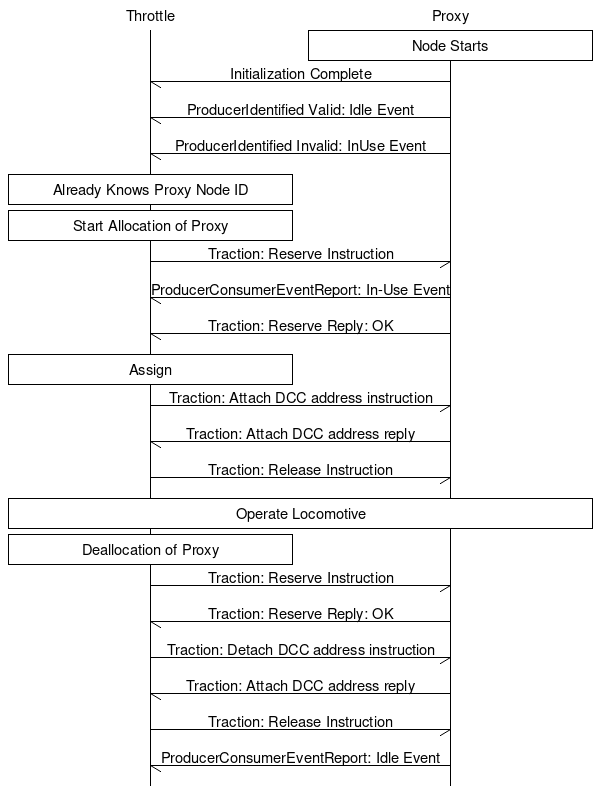 # MSC for normal allocation & deallocation of a traction proxy
msc {

  t [label="Throttle"], p [label="Proxy"];


  p box p [label="Node Starts"];
  

  p->* [ label = "Initialization Complete" ] ;
  p->* [ label = "ProducerIdentified Valid: Idle Event" ] ;
  p->* [ label = "ProducerIdentified Invalid: InUse Event" ] ;

  t box t [label="Already Knows Proxy Node ID"];

  t box t [label="Start Allocation of Proxy"];

  t->p [ label = "Traction: Reserve Instruction" ] ;

  p->* [ label = "ProducerConsumerEventReport: In-Use Event" ] ;
  p->t [ label = "Traction: Reserve Reply: OK" ] ;

  t box t [label="Assign"];

  t->p [ label = "Traction: Attach DCC address instruction" ] ;
  p->t [ label = "Traction: Attach DCC address reply" ] ;

  t->p [ label = "Traction: Release Instruction" ] ;

  t box p [label="Operate Locomotive"];

  t box t [label="Deallocation of Proxy"];

  t->p [ label = "Traction: Reserve Instruction" ] ;
  p->t [ label = "Traction: Reserve Reply: OK" ] ;

  t->p [ label = "Traction: Detach DCC address instruction" ] ;
  p->t [ label = "Traction: Attach DCC address reply" ] ;
  
  t->p [ label = "Traction: Release Instruction" ] ;

  p->* [ label = "ProducerConsumerEventReport: Idle Event" ] ;
}
